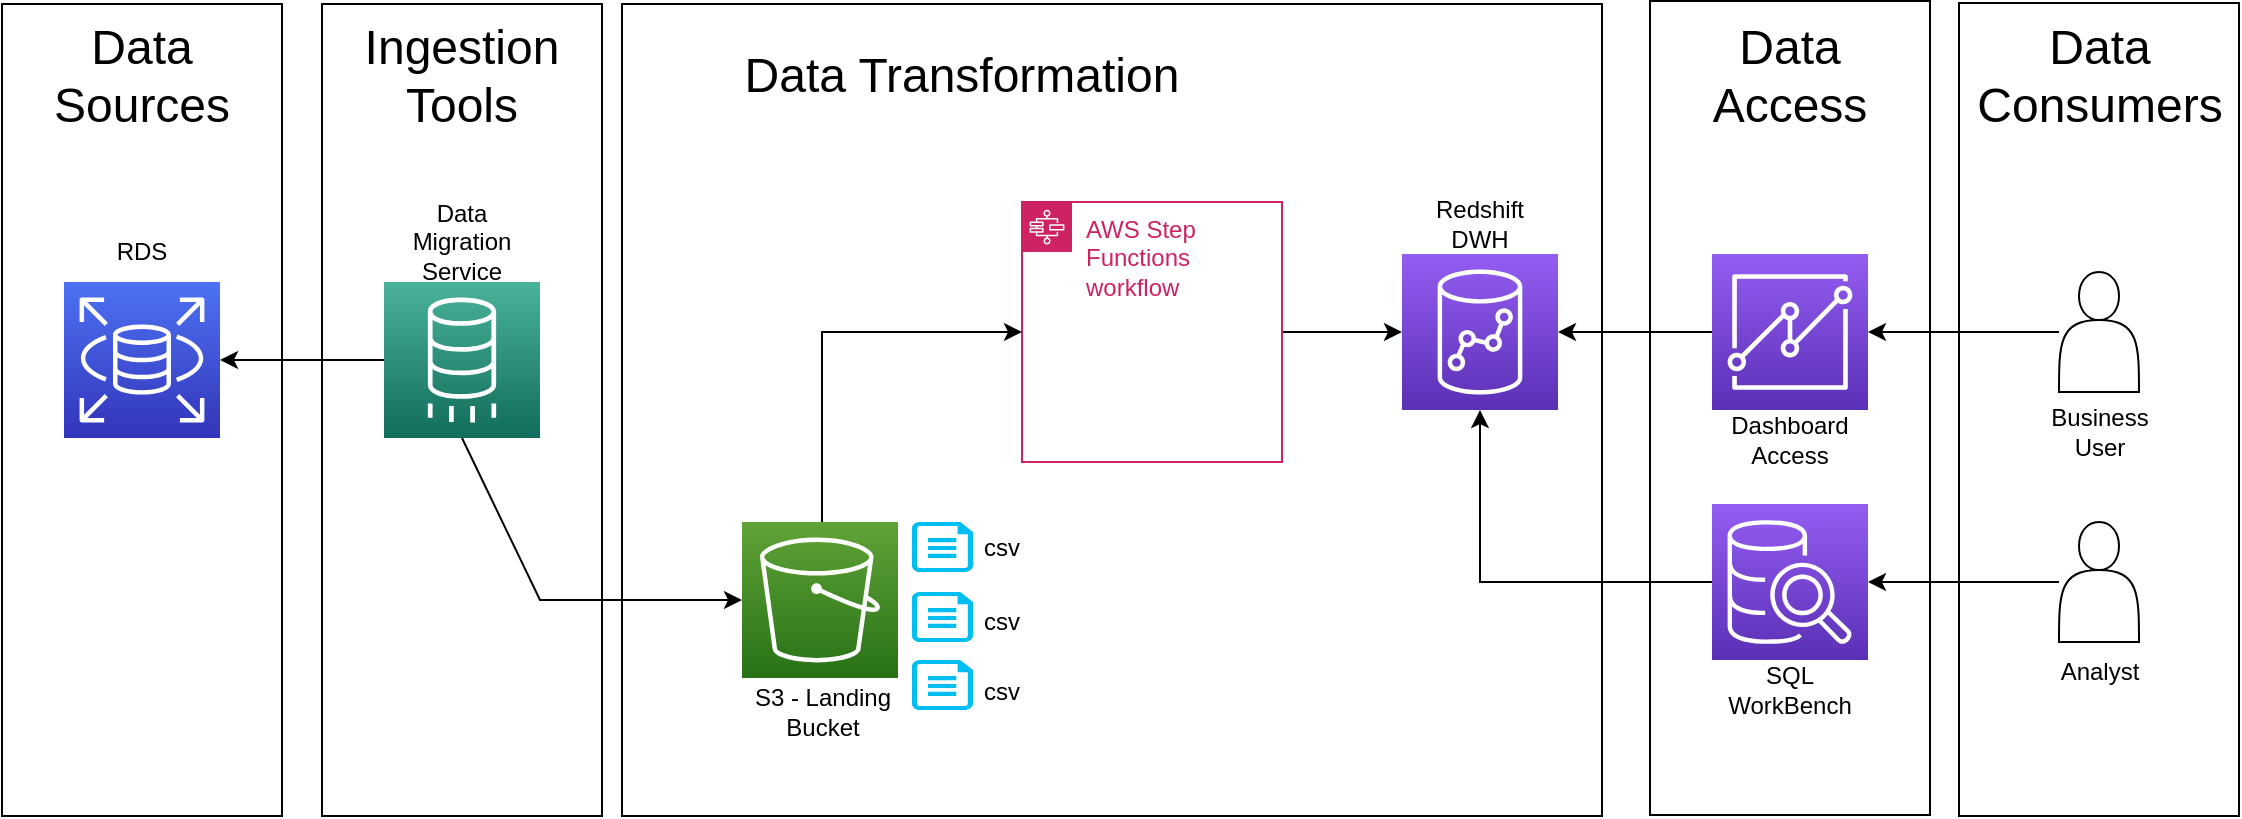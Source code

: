 <mxfile version="20.8.18" type="device"><diagram id="mUTb9pxzMLT0bge-f1Fd" name="Page-1"><mxGraphModel dx="2434" dy="1162" grid="1" gridSize="10" guides="1" tooltips="1" connect="1" arrows="1" fold="1" page="1" pageScale="1" pageWidth="1000" pageHeight="400" math="0" shadow="0"><root><mxCell id="0"/><mxCell id="1" parent="0"/><mxCell id="6iu_p2EDdZprySknlbIH-2" value="" style="rounded=0;whiteSpace=wrap;html=1;" parent="1" vertex="1"><mxGeometry x="-660" y="-359" width="490" height="406" as="geometry"/></mxCell><mxCell id="6iu_p2EDdZprySknlbIH-3" value="Data Transformation" style="text;html=1;strokeColor=none;fillColor=none;align=center;verticalAlign=middle;whiteSpace=wrap;rounded=0;fontSize=24;" parent="1" vertex="1"><mxGeometry x="-620" y="-333" width="260" height="20" as="geometry"/></mxCell><mxCell id="6iu_p2EDdZprySknlbIH-43" value="" style="rounded=0;whiteSpace=wrap;html=1;" parent="1" vertex="1"><mxGeometry x="-146" y="-360.5" width="140" height="407" as="geometry"/></mxCell><mxCell id="6iu_p2EDdZprySknlbIH-44" value="" style="rounded=0;whiteSpace=wrap;html=1;" parent="1" vertex="1"><mxGeometry x="8.5" y="-359.5" width="140" height="406.5" as="geometry"/></mxCell><mxCell id="6iu_p2EDdZprySknlbIH-45" value="Data Access" style="text;html=1;strokeColor=none;fillColor=none;align=center;verticalAlign=middle;whiteSpace=wrap;rounded=0;fontSize=24;" parent="1" vertex="1"><mxGeometry x="-141" y="-333" width="130" height="20" as="geometry"/></mxCell><mxCell id="6iu_p2EDdZprySknlbIH-46" value="Data Consumers" style="text;html=1;strokeColor=none;fillColor=none;align=center;verticalAlign=middle;whiteSpace=wrap;rounded=0;fontSize=24;" parent="1" vertex="1"><mxGeometry x="58.5" y="-333" width="40" height="20" as="geometry"/></mxCell><mxCell id="6iu_p2EDdZprySknlbIH-70" value="" style="rounded=0;whiteSpace=wrap;html=1;" parent="1" vertex="1"><mxGeometry x="-970" y="-359" width="140" height="406" as="geometry"/></mxCell><mxCell id="6iu_p2EDdZprySknlbIH-71" value="" style="rounded=0;whiteSpace=wrap;html=1;" parent="1" vertex="1"><mxGeometry x="-810" y="-359" width="140" height="406" as="geometry"/></mxCell><mxCell id="6iu_p2EDdZprySknlbIH-72" value="Data Sources" style="text;html=1;strokeColor=none;fillColor=none;align=center;verticalAlign=middle;whiteSpace=wrap;rounded=0;fontSize=24;" parent="1" vertex="1"><mxGeometry x="-920" y="-333" width="40" height="20" as="geometry"/></mxCell><mxCell id="6iu_p2EDdZprySknlbIH-73" value="Ingestion Tools" style="text;html=1;strokeColor=none;fillColor=none;align=center;verticalAlign=middle;whiteSpace=wrap;rounded=0;fontSize=24;" parent="1" vertex="1"><mxGeometry x="-760" y="-333" width="40" height="20" as="geometry"/></mxCell><mxCell id="RSB_iCu9kUAr-wHCQ8XS-1" value="" style="sketch=0;points=[[0,0,0],[0.25,0,0],[0.5,0,0],[0.75,0,0],[1,0,0],[0,1,0],[0.25,1,0],[0.5,1,0],[0.75,1,0],[1,1,0],[0,0.25,0],[0,0.5,0],[0,0.75,0],[1,0.25,0],[1,0.5,0],[1,0.75,0]];outlineConnect=0;fontColor=#232F3E;gradientColor=#4AB29A;gradientDirection=north;fillColor=#116D5B;strokeColor=#ffffff;dashed=0;verticalLabelPosition=bottom;verticalAlign=top;align=center;html=1;fontSize=12;fontStyle=0;aspect=fixed;shape=mxgraph.aws4.resourceIcon;resIcon=mxgraph.aws4.database_migration_service;" vertex="1" parent="1"><mxGeometry x="-779" y="-220" width="78" height="78" as="geometry"/></mxCell><mxCell id="RSB_iCu9kUAr-wHCQ8XS-2" value="" style="sketch=0;points=[[0,0,0],[0.25,0,0],[0.5,0,0],[0.75,0,0],[1,0,0],[0,1,0],[0.25,1,0],[0.5,1,0],[0.75,1,0],[1,1,0],[0,0.25,0],[0,0.5,0],[0,0.75,0],[1,0.25,0],[1,0.5,0],[1,0.75,0]];outlineConnect=0;fontColor=#232F3E;gradientColor=#4D72F3;gradientDirection=north;fillColor=#3334B9;strokeColor=#ffffff;dashed=0;verticalLabelPosition=bottom;verticalAlign=top;align=center;html=1;fontSize=12;fontStyle=0;aspect=fixed;shape=mxgraph.aws4.resourceIcon;resIcon=mxgraph.aws4.rds;" vertex="1" parent="1"><mxGeometry x="-939" y="-220" width="78" height="78" as="geometry"/></mxCell><mxCell id="RSB_iCu9kUAr-wHCQ8XS-14" style="edgeStyle=orthogonalEdgeStyle;rounded=0;orthogonalLoop=1;jettySize=auto;html=1;entryX=0;entryY=0.5;entryDx=0;entryDy=0;entryPerimeter=0;" edge="1" parent="1" source="RSB_iCu9kUAr-wHCQ8XS-4" target="RSB_iCu9kUAr-wHCQ8XS-12"><mxGeometry relative="1" as="geometry"/></mxCell><mxCell id="RSB_iCu9kUAr-wHCQ8XS-4" value="AWS Step Functions workflow" style="points=[[0,0],[0.25,0],[0.5,0],[0.75,0],[1,0],[1,0.25],[1,0.5],[1,0.75],[1,1],[0.75,1],[0.5,1],[0.25,1],[0,1],[0,0.75],[0,0.5],[0,0.25]];outlineConnect=0;gradientColor=none;html=1;whiteSpace=wrap;fontSize=12;fontStyle=0;container=1;pointerEvents=0;collapsible=0;recursiveResize=0;shape=mxgraph.aws4.group;grIcon=mxgraph.aws4.group_aws_step_functions_workflow;strokeColor=#CD2264;fillColor=none;verticalAlign=top;align=left;spacingLeft=30;fontColor=#CD2264;dashed=0;" vertex="1" parent="1"><mxGeometry x="-460" y="-260" width="130" height="130" as="geometry"/></mxCell><mxCell id="RSB_iCu9kUAr-wHCQ8XS-13" style="edgeStyle=orthogonalEdgeStyle;rounded=0;orthogonalLoop=1;jettySize=auto;html=1;" edge="1" parent="1" source="RSB_iCu9kUAr-wHCQ8XS-5" target="RSB_iCu9kUAr-wHCQ8XS-4"><mxGeometry relative="1" as="geometry"><Array as="points"><mxPoint x="-560" y="-195"/></Array></mxGeometry></mxCell><mxCell id="RSB_iCu9kUAr-wHCQ8XS-5" value="" style="sketch=0;points=[[0,0,0],[0.25,0,0],[0.5,0,0],[0.75,0,0],[1,0,0],[0,1,0],[0.25,1,0],[0.5,1,0],[0.75,1,0],[1,1,0],[0,0.25,0],[0,0.5,0],[0,0.75,0],[1,0.25,0],[1,0.5,0],[1,0.75,0]];outlineConnect=0;fontColor=#232F3E;gradientColor=#60A337;gradientDirection=north;fillColor=#277116;strokeColor=#ffffff;dashed=0;verticalLabelPosition=bottom;verticalAlign=top;align=center;html=1;fontSize=12;fontStyle=0;aspect=fixed;shape=mxgraph.aws4.resourceIcon;resIcon=mxgraph.aws4.s3;" vertex="1" parent="1"><mxGeometry x="-600" y="-100" width="78" height="78" as="geometry"/></mxCell><mxCell id="RSB_iCu9kUAr-wHCQ8XS-6" value="" style="endArrow=classic;html=1;rounded=0;entryX=1;entryY=0.5;entryDx=0;entryDy=0;entryPerimeter=0;exitX=0;exitY=0.5;exitDx=0;exitDy=0;exitPerimeter=0;" edge="1" parent="1" source="RSB_iCu9kUAr-wHCQ8XS-1" target="RSB_iCu9kUAr-wHCQ8XS-2"><mxGeometry width="50" height="50" relative="1" as="geometry"><mxPoint x="-290" y="20" as="sourcePoint"/><mxPoint x="-240" y="-30" as="targetPoint"/></mxGeometry></mxCell><mxCell id="RSB_iCu9kUAr-wHCQ8XS-7" value="" style="endArrow=classic;html=1;rounded=0;entryX=0;entryY=0.5;entryDx=0;entryDy=0;entryPerimeter=0;exitX=0.5;exitY=1;exitDx=0;exitDy=0;exitPerimeter=0;" edge="1" parent="1" source="RSB_iCu9kUAr-wHCQ8XS-1" target="RSB_iCu9kUAr-wHCQ8XS-5"><mxGeometry width="50" height="50" relative="1" as="geometry"><mxPoint x="-290" y="20" as="sourcePoint"/><mxPoint x="-240" y="-30" as="targetPoint"/><Array as="points"><mxPoint x="-701" y="-61"/></Array></mxGeometry></mxCell><mxCell id="RSB_iCu9kUAr-wHCQ8XS-8" value="S3 - Landing Bucket" style="text;html=1;strokeColor=none;fillColor=none;align=center;verticalAlign=middle;whiteSpace=wrap;rounded=0;" vertex="1" parent="1"><mxGeometry x="-600" y="-20" width="81" height="30" as="geometry"/></mxCell><mxCell id="RSB_iCu9kUAr-wHCQ8XS-15" style="edgeStyle=orthogonalEdgeStyle;rounded=0;orthogonalLoop=1;jettySize=auto;html=1;" edge="1" parent="1" source="RSB_iCu9kUAr-wHCQ8XS-9" target="RSB_iCu9kUAr-wHCQ8XS-10"><mxGeometry relative="1" as="geometry"/></mxCell><mxCell id="RSB_iCu9kUAr-wHCQ8XS-9" value="" style="shape=actor;whiteSpace=wrap;html=1;" vertex="1" parent="1"><mxGeometry x="58.5" y="-225" width="40" height="60" as="geometry"/></mxCell><mxCell id="RSB_iCu9kUAr-wHCQ8XS-16" style="edgeStyle=orthogonalEdgeStyle;rounded=0;orthogonalLoop=1;jettySize=auto;html=1;" edge="1" parent="1" source="RSB_iCu9kUAr-wHCQ8XS-10" target="RSB_iCu9kUAr-wHCQ8XS-12"><mxGeometry relative="1" as="geometry"/></mxCell><mxCell id="RSB_iCu9kUAr-wHCQ8XS-10" value="" style="sketch=0;points=[[0,0,0],[0.25,0,0],[0.5,0,0],[0.75,0,0],[1,0,0],[0,1,0],[0.25,1,0],[0.5,1,0],[0.75,1,0],[1,1,0],[0,0.25,0],[0,0.5,0],[0,0.75,0],[1,0.25,0],[1,0.5,0],[1,0.75,0]];outlineConnect=0;fontColor=#232F3E;gradientColor=#945DF2;gradientDirection=north;fillColor=#5A30B5;strokeColor=#ffffff;dashed=0;verticalLabelPosition=bottom;verticalAlign=top;align=center;html=1;fontSize=12;fontStyle=0;aspect=fixed;shape=mxgraph.aws4.resourceIcon;resIcon=mxgraph.aws4.quicksight;" vertex="1" parent="1"><mxGeometry x="-115" y="-234" width="78" height="78" as="geometry"/></mxCell><mxCell id="RSB_iCu9kUAr-wHCQ8XS-12" value="" style="sketch=0;points=[[0,0,0],[0.25,0,0],[0.5,0,0],[0.75,0,0],[1,0,0],[0,1,0],[0.25,1,0],[0.5,1,0],[0.75,1,0],[1,1,0],[0,0.25,0],[0,0.5,0],[0,0.75,0],[1,0.25,0],[1,0.5,0],[1,0.75,0]];outlineConnect=0;fontColor=#232F3E;gradientColor=#945DF2;gradientDirection=north;fillColor=#5A30B5;strokeColor=#ffffff;dashed=0;verticalLabelPosition=bottom;verticalAlign=top;align=center;html=1;fontSize=12;fontStyle=0;aspect=fixed;shape=mxgraph.aws4.resourceIcon;resIcon=mxgraph.aws4.redshift;" vertex="1" parent="1"><mxGeometry x="-270" y="-234" width="78" height="78" as="geometry"/></mxCell><mxCell id="RSB_iCu9kUAr-wHCQ8XS-17" value="Dashboard Access" style="text;html=1;strokeColor=none;fillColor=none;align=center;verticalAlign=middle;whiteSpace=wrap;rounded=0;" vertex="1" parent="1"><mxGeometry x="-106" y="-156" width="60" height="30" as="geometry"/></mxCell><mxCell id="RSB_iCu9kUAr-wHCQ8XS-18" value="Business User" style="text;html=1;strokeColor=none;fillColor=none;align=center;verticalAlign=middle;whiteSpace=wrap;rounded=0;" vertex="1" parent="1"><mxGeometry x="48.5" y="-160" width="60" height="30" as="geometry"/></mxCell><mxCell id="RSB_iCu9kUAr-wHCQ8XS-22" style="edgeStyle=orthogonalEdgeStyle;rounded=0;orthogonalLoop=1;jettySize=auto;html=1;entryX=1;entryY=0.5;entryDx=0;entryDy=0;entryPerimeter=0;" edge="1" parent="1" source="RSB_iCu9kUAr-wHCQ8XS-19" target="RSB_iCu9kUAr-wHCQ8XS-21"><mxGeometry relative="1" as="geometry"/></mxCell><mxCell id="RSB_iCu9kUAr-wHCQ8XS-19" value="" style="shape=actor;whiteSpace=wrap;html=1;" vertex="1" parent="1"><mxGeometry x="58.5" y="-100" width="40" height="60" as="geometry"/></mxCell><mxCell id="RSB_iCu9kUAr-wHCQ8XS-20" value="Analyst" style="text;html=1;strokeColor=none;fillColor=none;align=center;verticalAlign=middle;whiteSpace=wrap;rounded=0;" vertex="1" parent="1"><mxGeometry x="48.5" y="-40" width="60" height="30" as="geometry"/></mxCell><mxCell id="RSB_iCu9kUAr-wHCQ8XS-24" style="edgeStyle=orthogonalEdgeStyle;rounded=0;orthogonalLoop=1;jettySize=auto;html=1;entryX=0.5;entryY=1;entryDx=0;entryDy=0;entryPerimeter=0;" edge="1" parent="1" source="RSB_iCu9kUAr-wHCQ8XS-21" target="RSB_iCu9kUAr-wHCQ8XS-12"><mxGeometry relative="1" as="geometry"/></mxCell><mxCell id="RSB_iCu9kUAr-wHCQ8XS-21" value="" style="sketch=0;points=[[0,0,0],[0.25,0,0],[0.5,0,0],[0.75,0,0],[1,0,0],[0,1,0],[0.25,1,0],[0.5,1,0],[0.75,1,0],[1,1,0],[0,0.25,0],[0,0.5,0],[0,0.75,0],[1,0.25,0],[1,0.5,0],[1,0.75,0]];outlineConnect=0;fontColor=#232F3E;gradientColor=#945DF2;gradientDirection=north;fillColor=#5A30B5;strokeColor=#ffffff;dashed=0;verticalLabelPosition=bottom;verticalAlign=top;align=center;html=1;fontSize=12;fontStyle=0;aspect=fixed;shape=mxgraph.aws4.resourceIcon;resIcon=mxgraph.aws4.sql_workbench;" vertex="1" parent="1"><mxGeometry x="-115" y="-109" width="78" height="78" as="geometry"/></mxCell><mxCell id="RSB_iCu9kUAr-wHCQ8XS-23" value="SQL WorkBench" style="text;html=1;strokeColor=none;fillColor=none;align=center;verticalAlign=middle;whiteSpace=wrap;rounded=0;" vertex="1" parent="1"><mxGeometry x="-106" y="-31" width="60" height="30" as="geometry"/></mxCell><mxCell id="RSB_iCu9kUAr-wHCQ8XS-25" value="Redshift DWH" style="text;html=1;strokeColor=none;fillColor=none;align=center;verticalAlign=middle;whiteSpace=wrap;rounded=0;" vertex="1" parent="1"><mxGeometry x="-261" y="-264" width="60" height="30" as="geometry"/></mxCell><mxCell id="RSB_iCu9kUAr-wHCQ8XS-26" value="RDS" style="text;html=1;strokeColor=none;fillColor=none;align=center;verticalAlign=middle;whiteSpace=wrap;rounded=0;" vertex="1" parent="1"><mxGeometry x="-930" y="-250" width="60" height="30" as="geometry"/></mxCell><mxCell id="RSB_iCu9kUAr-wHCQ8XS-27" value="Data Migration Service" style="text;html=1;strokeColor=none;fillColor=none;align=center;verticalAlign=middle;whiteSpace=wrap;rounded=0;" vertex="1" parent="1"><mxGeometry x="-770" y="-255" width="60" height="30" as="geometry"/></mxCell><mxCell id="RSB_iCu9kUAr-wHCQ8XS-28" value="" style="verticalLabelPosition=bottom;html=1;verticalAlign=top;align=center;strokeColor=none;fillColor=#00BEF2;shape=mxgraph.azure.cloud_services_configuration_file;pointerEvents=1;" vertex="1" parent="1"><mxGeometry x="-515" y="-100" width="30.5" height="25" as="geometry"/></mxCell><mxCell id="RSB_iCu9kUAr-wHCQ8XS-29" value="csv" style="text;html=1;strokeColor=none;fillColor=none;align=center;verticalAlign=middle;whiteSpace=wrap;rounded=0;" vertex="1" parent="1"><mxGeometry x="-500" y="-102.5" width="60" height="30" as="geometry"/></mxCell><mxCell id="RSB_iCu9kUAr-wHCQ8XS-30" value="" style="verticalLabelPosition=bottom;html=1;verticalAlign=top;align=center;strokeColor=none;fillColor=#00BEF2;shape=mxgraph.azure.cloud_services_configuration_file;pointerEvents=1;" vertex="1" parent="1"><mxGeometry x="-515" y="-65" width="30.5" height="25" as="geometry"/></mxCell><mxCell id="RSB_iCu9kUAr-wHCQ8XS-31" value="" style="verticalLabelPosition=bottom;html=1;verticalAlign=top;align=center;strokeColor=none;fillColor=#00BEF2;shape=mxgraph.azure.cloud_services_configuration_file;pointerEvents=1;" vertex="1" parent="1"><mxGeometry x="-515" y="-31" width="30.5" height="25" as="geometry"/></mxCell><mxCell id="RSB_iCu9kUAr-wHCQ8XS-32" value="csv" style="text;html=1;strokeColor=none;fillColor=none;align=center;verticalAlign=middle;whiteSpace=wrap;rounded=0;" vertex="1" parent="1"><mxGeometry x="-500" y="-65" width="60" height="30" as="geometry"/></mxCell><mxCell id="RSB_iCu9kUAr-wHCQ8XS-34" value="csv" style="text;html=1;strokeColor=none;fillColor=none;align=center;verticalAlign=middle;whiteSpace=wrap;rounded=0;" vertex="1" parent="1"><mxGeometry x="-500" y="-30" width="60" height="30" as="geometry"/></mxCell></root></mxGraphModel></diagram></mxfile>